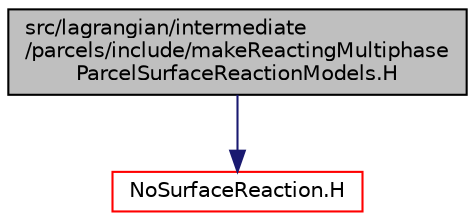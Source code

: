 digraph "src/lagrangian/intermediate/parcels/include/makeReactingMultiphaseParcelSurfaceReactionModels.H"
{
  bgcolor="transparent";
  edge [fontname="Helvetica",fontsize="10",labelfontname="Helvetica",labelfontsize="10"];
  node [fontname="Helvetica",fontsize="10",shape=record];
  Node1 [label="src/lagrangian/intermediate\l/parcels/include/makeReactingMultiphase\lParcelSurfaceReactionModels.H",height=0.2,width=0.4,color="black", fillcolor="grey75", style="filled", fontcolor="black"];
  Node1 -> Node2 [color="midnightblue",fontsize="10",style="solid",fontname="Helvetica"];
  Node2 [label="NoSurfaceReaction.H",height=0.2,width=0.4,color="red",URL="$a07146.html"];
}

